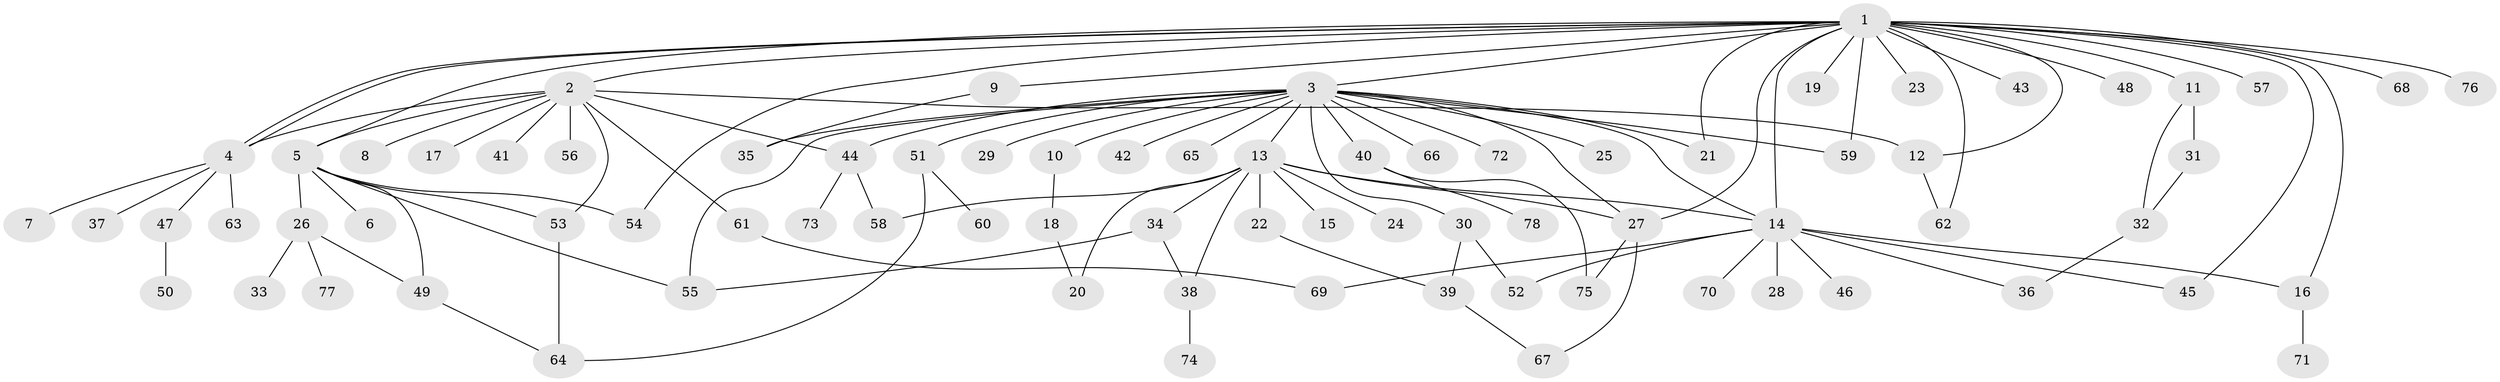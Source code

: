 // Generated by graph-tools (version 1.1) at 2025/49/03/09/25 03:49:47]
// undirected, 78 vertices, 109 edges
graph export_dot {
graph [start="1"]
  node [color=gray90,style=filled];
  1;
  2;
  3;
  4;
  5;
  6;
  7;
  8;
  9;
  10;
  11;
  12;
  13;
  14;
  15;
  16;
  17;
  18;
  19;
  20;
  21;
  22;
  23;
  24;
  25;
  26;
  27;
  28;
  29;
  30;
  31;
  32;
  33;
  34;
  35;
  36;
  37;
  38;
  39;
  40;
  41;
  42;
  43;
  44;
  45;
  46;
  47;
  48;
  49;
  50;
  51;
  52;
  53;
  54;
  55;
  56;
  57;
  58;
  59;
  60;
  61;
  62;
  63;
  64;
  65;
  66;
  67;
  68;
  69;
  70;
  71;
  72;
  73;
  74;
  75;
  76;
  77;
  78;
  1 -- 2;
  1 -- 3;
  1 -- 4;
  1 -- 4;
  1 -- 5;
  1 -- 9;
  1 -- 11;
  1 -- 12;
  1 -- 14;
  1 -- 16;
  1 -- 19;
  1 -- 21;
  1 -- 23;
  1 -- 27;
  1 -- 43;
  1 -- 45;
  1 -- 48;
  1 -- 54;
  1 -- 57;
  1 -- 59;
  1 -- 62;
  1 -- 68;
  1 -- 76;
  2 -- 4;
  2 -- 5;
  2 -- 8;
  2 -- 12;
  2 -- 17;
  2 -- 41;
  2 -- 44;
  2 -- 53;
  2 -- 56;
  2 -- 61;
  3 -- 10;
  3 -- 13;
  3 -- 14;
  3 -- 21;
  3 -- 25;
  3 -- 27;
  3 -- 29;
  3 -- 30;
  3 -- 35;
  3 -- 40;
  3 -- 42;
  3 -- 44;
  3 -- 51;
  3 -- 55;
  3 -- 59;
  3 -- 65;
  3 -- 66;
  3 -- 72;
  4 -- 7;
  4 -- 37;
  4 -- 47;
  4 -- 63;
  5 -- 6;
  5 -- 26;
  5 -- 49;
  5 -- 53;
  5 -- 54;
  5 -- 55;
  9 -- 35;
  10 -- 18;
  11 -- 31;
  11 -- 32;
  12 -- 62;
  13 -- 14;
  13 -- 15;
  13 -- 20;
  13 -- 22;
  13 -- 24;
  13 -- 27;
  13 -- 34;
  13 -- 38;
  13 -- 58;
  14 -- 16;
  14 -- 28;
  14 -- 36;
  14 -- 45;
  14 -- 46;
  14 -- 52;
  14 -- 69;
  14 -- 70;
  16 -- 71;
  18 -- 20;
  22 -- 39;
  26 -- 33;
  26 -- 49;
  26 -- 77;
  27 -- 67;
  27 -- 75;
  30 -- 39;
  30 -- 52;
  31 -- 32;
  32 -- 36;
  34 -- 38;
  34 -- 55;
  38 -- 74;
  39 -- 67;
  40 -- 75;
  40 -- 78;
  44 -- 58;
  44 -- 73;
  47 -- 50;
  49 -- 64;
  51 -- 60;
  51 -- 64;
  53 -- 64;
  61 -- 69;
}
